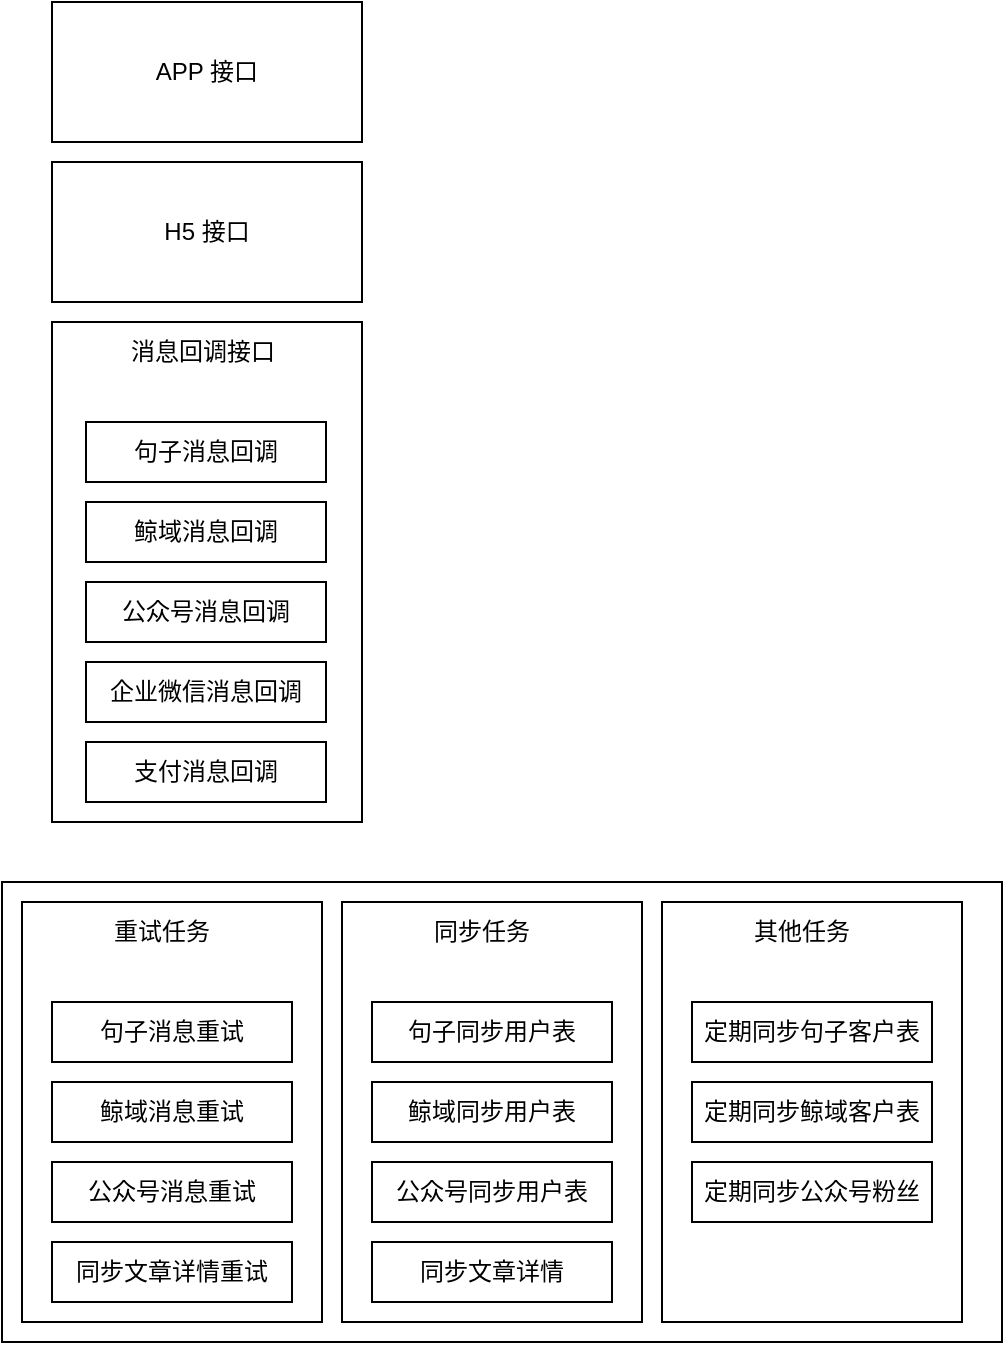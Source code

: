 <mxfile version="21.3.7" type="github">
  <diagram name="第 1 页" id="qILngWPg5egS9xk_PMey">
    <mxGraphModel dx="1242" dy="1997" grid="1" gridSize="10" guides="1" tooltips="1" connect="1" arrows="1" fold="1" page="1" pageScale="1" pageWidth="827" pageHeight="1169" math="0" shadow="0">
      <root>
        <mxCell id="0" />
        <mxCell id="1" parent="0" />
        <mxCell id="1QAKIGve34cdBMiaPZUU-1" value="" style="rounded=0;whiteSpace=wrap;html=1;" vertex="1" parent="1">
          <mxGeometry x="190" y="300" width="500" height="230" as="geometry" />
        </mxCell>
        <mxCell id="1QAKIGve34cdBMiaPZUU-2" value="" style="rounded=0;whiteSpace=wrap;html=1;" vertex="1" parent="1">
          <mxGeometry x="200" y="310" width="150" height="210" as="geometry" />
        </mxCell>
        <mxCell id="1QAKIGve34cdBMiaPZUU-3" value="H5 接口" style="rounded=0;whiteSpace=wrap;html=1;" vertex="1" parent="1">
          <mxGeometry x="215" y="-60" width="155" height="70" as="geometry" />
        </mxCell>
        <mxCell id="1QAKIGve34cdBMiaPZUU-4" value="句子消息重试" style="rounded=0;whiteSpace=wrap;html=1;" vertex="1" parent="1">
          <mxGeometry x="215" y="360" width="120" height="30" as="geometry" />
        </mxCell>
        <mxCell id="1QAKIGve34cdBMiaPZUU-5" value="鲸域消息重试" style="rounded=0;whiteSpace=wrap;html=1;" vertex="1" parent="1">
          <mxGeometry x="215" y="400" width="120" height="30" as="geometry" />
        </mxCell>
        <mxCell id="1QAKIGve34cdBMiaPZUU-6" value="公众号消息重试" style="rounded=0;whiteSpace=wrap;html=1;" vertex="1" parent="1">
          <mxGeometry x="215" y="440" width="120" height="30" as="geometry" />
        </mxCell>
        <mxCell id="1QAKIGve34cdBMiaPZUU-7" value="重试任务" style="text;html=1;strokeColor=none;fillColor=none;align=center;verticalAlign=middle;whiteSpace=wrap;rounded=0;" vertex="1" parent="1">
          <mxGeometry x="240" y="310" width="60" height="30" as="geometry" />
        </mxCell>
        <mxCell id="1QAKIGve34cdBMiaPZUU-8" value="" style="rounded=0;whiteSpace=wrap;html=1;" vertex="1" parent="1">
          <mxGeometry x="360" y="310" width="150" height="210" as="geometry" />
        </mxCell>
        <mxCell id="1QAKIGve34cdBMiaPZUU-9" value="句子同步用户表" style="rounded=0;whiteSpace=wrap;html=1;" vertex="1" parent="1">
          <mxGeometry x="375" y="360" width="120" height="30" as="geometry" />
        </mxCell>
        <mxCell id="1QAKIGve34cdBMiaPZUU-10" value="鲸域同步用户表" style="rounded=0;whiteSpace=wrap;html=1;" vertex="1" parent="1">
          <mxGeometry x="375" y="400" width="120" height="30" as="geometry" />
        </mxCell>
        <mxCell id="1QAKIGve34cdBMiaPZUU-11" value="公众号同步用户表" style="rounded=0;whiteSpace=wrap;html=1;" vertex="1" parent="1">
          <mxGeometry x="375" y="440" width="120" height="30" as="geometry" />
        </mxCell>
        <mxCell id="1QAKIGve34cdBMiaPZUU-12" value="同步任务" style="text;html=1;strokeColor=none;fillColor=none;align=center;verticalAlign=middle;whiteSpace=wrap;rounded=0;" vertex="1" parent="1">
          <mxGeometry x="400" y="310" width="60" height="30" as="geometry" />
        </mxCell>
        <mxCell id="1QAKIGve34cdBMiaPZUU-13" value="" style="rounded=0;whiteSpace=wrap;html=1;" vertex="1" parent="1">
          <mxGeometry x="520" y="310" width="150" height="210" as="geometry" />
        </mxCell>
        <mxCell id="1QAKIGve34cdBMiaPZUU-14" value="同步文章详情" style="rounded=0;whiteSpace=wrap;html=1;" vertex="1" parent="1">
          <mxGeometry x="375" y="480" width="120" height="30" as="geometry" />
        </mxCell>
        <mxCell id="1QAKIGve34cdBMiaPZUU-15" value="定期同步句子客户表" style="rounded=0;whiteSpace=wrap;html=1;" vertex="1" parent="1">
          <mxGeometry x="535" y="360" width="120" height="30" as="geometry" />
        </mxCell>
        <mxCell id="1QAKIGve34cdBMiaPZUU-16" value="定期同步公众号粉丝" style="rounded=0;whiteSpace=wrap;html=1;" vertex="1" parent="1">
          <mxGeometry x="535" y="440" width="120" height="30" as="geometry" />
        </mxCell>
        <mxCell id="1QAKIGve34cdBMiaPZUU-17" value="其他任务" style="text;html=1;strokeColor=none;fillColor=none;align=center;verticalAlign=middle;whiteSpace=wrap;rounded=0;" vertex="1" parent="1">
          <mxGeometry x="560" y="310" width="60" height="30" as="geometry" />
        </mxCell>
        <mxCell id="1QAKIGve34cdBMiaPZUU-18" value="同步文章详情重试" style="rounded=0;whiteSpace=wrap;html=1;" vertex="1" parent="1">
          <mxGeometry x="215" y="480" width="120" height="30" as="geometry" />
        </mxCell>
        <mxCell id="1QAKIGve34cdBMiaPZUU-19" value="定期同步鲸域客户表" style="rounded=0;whiteSpace=wrap;html=1;" vertex="1" parent="1">
          <mxGeometry x="535" y="400" width="120" height="30" as="geometry" />
        </mxCell>
        <mxCell id="1QAKIGve34cdBMiaPZUU-20" value="" style="rounded=0;whiteSpace=wrap;html=1;" vertex="1" parent="1">
          <mxGeometry x="215" y="20" width="155" height="250" as="geometry" />
        </mxCell>
        <mxCell id="1QAKIGve34cdBMiaPZUU-21" value="句子消息回调" style="rounded=0;whiteSpace=wrap;html=1;" vertex="1" parent="1">
          <mxGeometry x="232" y="70" width="120" height="30" as="geometry" />
        </mxCell>
        <mxCell id="1QAKIGve34cdBMiaPZUU-22" value="鲸域消息回调" style="rounded=0;whiteSpace=wrap;html=1;" vertex="1" parent="1">
          <mxGeometry x="232" y="110" width="120" height="30" as="geometry" />
        </mxCell>
        <mxCell id="1QAKIGve34cdBMiaPZUU-23" value="公众号消息回调" style="rounded=0;whiteSpace=wrap;html=1;" vertex="1" parent="1">
          <mxGeometry x="232" y="150" width="120" height="30" as="geometry" />
        </mxCell>
        <mxCell id="1QAKIGve34cdBMiaPZUU-24" value="消息回调接口" style="text;html=1;strokeColor=none;fillColor=none;align=center;verticalAlign=middle;whiteSpace=wrap;rounded=0;" vertex="1" parent="1">
          <mxGeometry x="247.5" y="20" width="85" height="30" as="geometry" />
        </mxCell>
        <mxCell id="1QAKIGve34cdBMiaPZUU-25" value="企业微信消息回调" style="rounded=0;whiteSpace=wrap;html=1;" vertex="1" parent="1">
          <mxGeometry x="232" y="190" width="120" height="30" as="geometry" />
        </mxCell>
        <mxCell id="1QAKIGve34cdBMiaPZUU-26" value="支付消息回调" style="rounded=0;whiteSpace=wrap;html=1;" vertex="1" parent="1">
          <mxGeometry x="232" y="230" width="120" height="30" as="geometry" />
        </mxCell>
        <mxCell id="1QAKIGve34cdBMiaPZUU-27" value="APP 接口" style="rounded=0;whiteSpace=wrap;html=1;" vertex="1" parent="1">
          <mxGeometry x="215" y="-140" width="155" height="70" as="geometry" />
        </mxCell>
      </root>
    </mxGraphModel>
  </diagram>
</mxfile>
